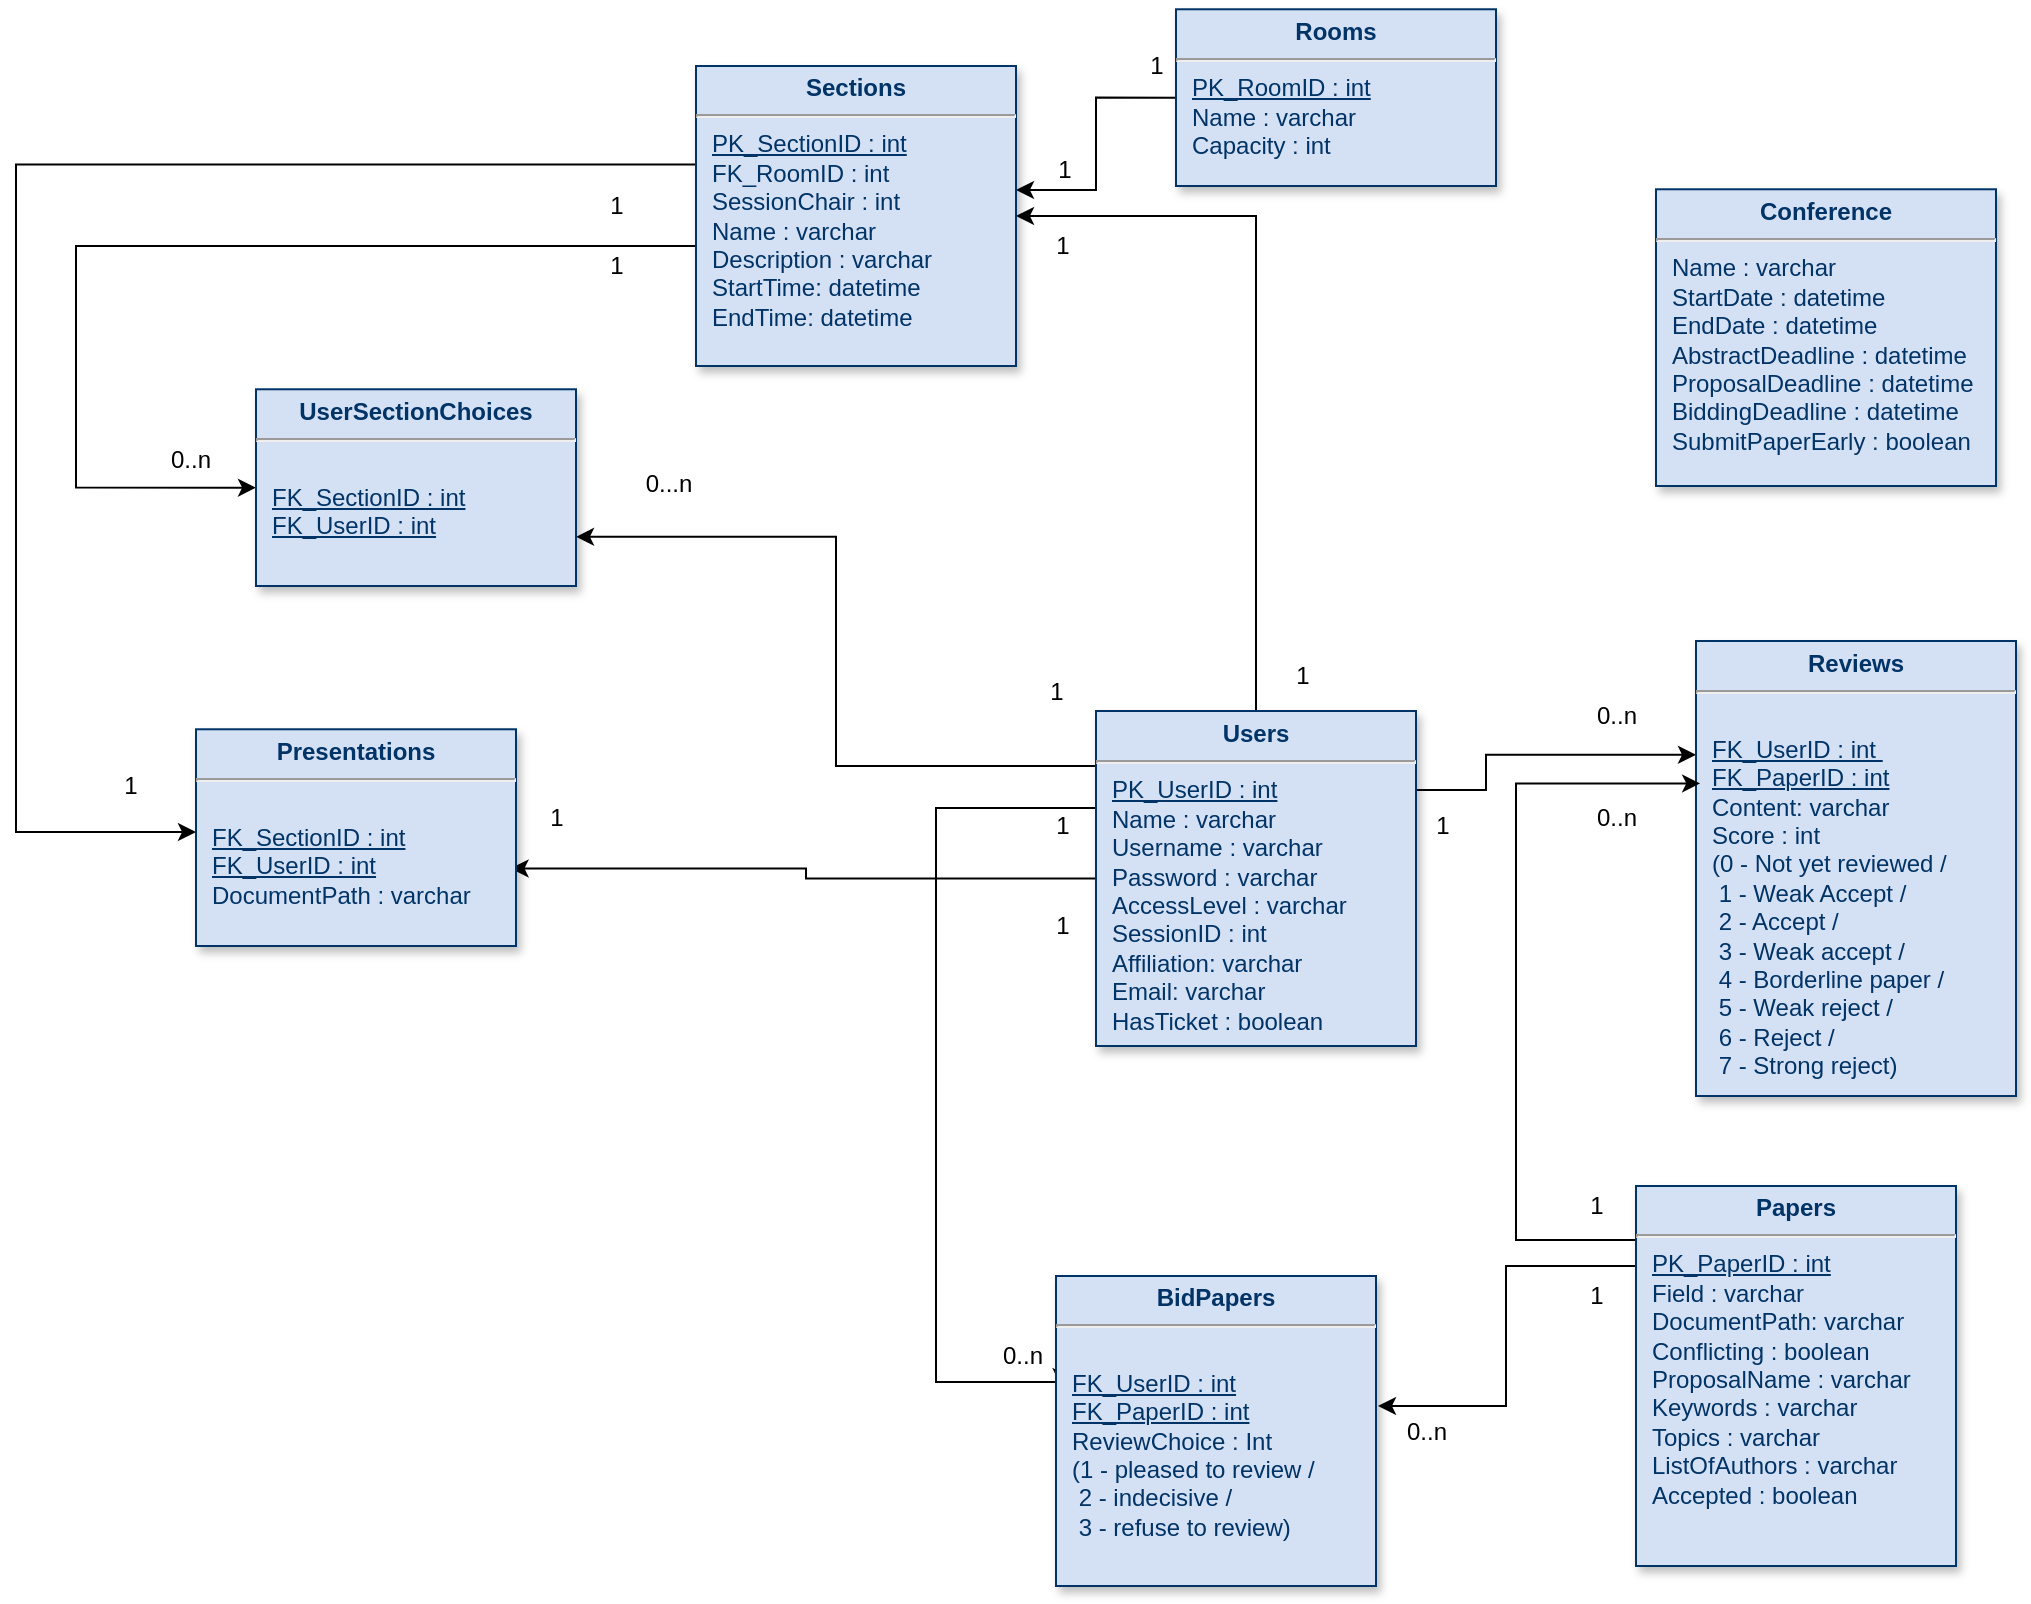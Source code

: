 <mxfile type="device" version="12.9.12"><diagram id="efa7a0a1-bf9b-a30e-e6df-94a7791c09e9" name="Page-1"><mxGraphModel grid="1" shadow="0" math="0" background="#ffffff" pageHeight="1169" pageWidth="826" pageScale="1" page="1" fold="1" arrows="1" connect="1" tooltips="1" guides="1" gridSize="10" dy="1697" dx="1750"><root><mxCell id="0"/><mxCell id="1" parent="0"/><mxCell id="bFKR2t3vFIx9Gp6ovZmO-128" parent="1" style="edgeStyle=orthogonalEdgeStyle;rounded=0;orthogonalLoop=1;jettySize=auto;html=1;exitX=0;exitY=0.5;exitDx=0;exitDy=0;" edge="1" target="25" source="19"><mxGeometry as="geometry" relative="1"><Array as="points"><mxPoint y="-4" x="310"/><mxPoint y="42" x="310"/></Array></mxGeometry></mxCell><mxCell id="bFKR2t3vFIx9Gp6ovZmO-130" value="1" parent="bFKR2t3vFIx9Gp6ovZmO-128" style="text;html=1;align=center;verticalAlign=middle;resizable=0;points=[];labelBackgroundColor=#ffffff;" vertex="1" connectable="0"><mxGeometry as="geometry" relative="1" y="12" x="0.837"><mxPoint as="offset" y="-22" x="13.47"/></mxGeometry></mxCell><mxCell id="19" value="&lt;p style=&quot;margin: 4px 0px 0px ; text-align: center&quot;&gt;&lt;strong&gt;Rooms&lt;/strong&gt;&lt;strong&gt;&lt;u&gt;&lt;/u&gt;&lt;br&gt;&lt;/strong&gt;&lt;/p&gt;&lt;hr&gt;&lt;p style=&quot;margin: 0px ; margin-left: 8px&quot;&gt;&lt;u&gt;PK_RoomID : int&lt;/u&gt;&lt;br&gt;Name : varchar&lt;/p&gt;&lt;p style=&quot;margin: 0px ; margin-left: 8px&quot;&gt;Capacity : int&lt;br&gt;&lt;/p&gt;" parent="1" style="verticalAlign=top;align=left;overflow=fill;fontSize=12;fontFamily=Helvetica;html=1;strokeColor=#003366;shadow=1;fillColor=#D4E1F5;fontColor=#003366" vertex="1"><mxGeometry as="geometry" y="-48.36" x="350" height="88.36" width="160"/></mxCell><mxCell id="bFKR2t3vFIx9Gp6ovZmO-131" parent="1" style="edgeStyle=orthogonalEdgeStyle;rounded=0;orthogonalLoop=1;jettySize=auto;html=1;exitX=0.003;exitY=0.386;exitDx=0;exitDy=0;entryX=0.016;entryY=0.356;entryDx=0;entryDy=0;exitPerimeter=0;entryPerimeter=0;" edge="1" target="24" source="20"><mxGeometry as="geometry" relative="1"><Array as="points"><mxPoint y="351" x="310"/><mxPoint y="351" x="230"/><mxPoint y="638" x="230"/><mxPoint y="638" x="293"/></Array></mxGeometry></mxCell><mxCell id="bFKR2t3vFIx9Gp6ovZmO-133" value="0..n&lt;br&gt;" parent="bFKR2t3vFIx9Gp6ovZmO-131" style="text;html=1;align=center;verticalAlign=middle;resizable=0;points=[];labelBackgroundColor=#ffffff;" vertex="1" connectable="0"><mxGeometry as="geometry" relative="1" y="11" x="0.838"><mxPoint as="offset" y="-2.44" x="14.14"/></mxGeometry></mxCell><mxCell id="bFKR2t3vFIx9Gp6ovZmO-144" parent="1" style="edgeStyle=orthogonalEdgeStyle;rounded=0;orthogonalLoop=1;jettySize=auto;html=1;exitX=1;exitY=0.25;exitDx=0;exitDy=0;entryX=0;entryY=0.25;entryDx=0;entryDy=0;" edge="1" target="23" source="20"><mxGeometry as="geometry" relative="1"><Array as="points"><mxPoint y="342" x="505"/><mxPoint y="324" x="505"/></Array></mxGeometry></mxCell><mxCell id="lDSdQAXQzQrofI7cIEJX-44" parent="1" style="edgeStyle=orthogonalEdgeStyle;rounded=0;orthogonalLoop=1;jettySize=auto;html=1;entryX=1;entryY=0.5;entryDx=0;entryDy=0;" edge="1" target="25" source="20"><mxGeometry as="geometry" relative="1"><Array as="points"><mxPoint y="55" x="390"/></Array></mxGeometry></mxCell><mxCell id="lDSdQAXQzQrofI7cIEJX-47" parent="1" style="edgeStyle=orthogonalEdgeStyle;rounded=0;orthogonalLoop=1;jettySize=auto;html=1;entryX=1;entryY=0.75;entryDx=0;entryDy=0;" edge="1" target="v1iMGTRgHMDSlt3mDZNH-35" source="20"><mxGeometry as="geometry" relative="1"><Array as="points"><mxPoint y="330" x="180"/><mxPoint y="215" x="180"/></Array></mxGeometry></mxCell><mxCell id="lDSdQAXQzQrofI7cIEJX-50" parent="1" style="edgeStyle=orthogonalEdgeStyle;rounded=0;orthogonalLoop=1;jettySize=auto;html=1;entryX=0.983;entryY=0.642;entryDx=0;entryDy=0;entryPerimeter=0;" edge="1" target="22" source="20"><mxGeometry as="geometry" relative="1"/></mxCell><mxCell id="20" value="&lt;p style=&quot;margin: 4px 0px 0px ; text-align: center&quot;&gt;&lt;strong&gt;Users&lt;/strong&gt;&lt;/p&gt;&lt;hr&gt;&lt;p style=&quot;margin: 0px ; margin-left: 8px&quot;&gt;&lt;u&gt;PK_UserID : int&lt;/u&gt;&lt;/p&gt;&lt;p style=&quot;margin: 0px ; margin-left: 8px&quot;&gt;Name : varchar&lt;/p&gt;&lt;p style=&quot;margin: 0px ; margin-left: 8px&quot;&gt;Username : varchar&lt;/p&gt;&lt;p style=&quot;margin: 0px ; margin-left: 8px&quot;&gt;Password : varchar&lt;/p&gt;&lt;p style=&quot;margin: 0px ; margin-left: 8px&quot;&gt;AccessLevel : varchar&lt;/p&gt;&lt;p style=&quot;margin: 0px ; margin-left: 8px&quot;&gt;SessionID : int&lt;/p&gt;&lt;p style=&quot;margin: 0px ; margin-left: 8px&quot;&gt;Affiliation: varchar&lt;/p&gt;&lt;p style=&quot;margin: 0px ; margin-left: 8px&quot;&gt;Email: varchar&lt;/p&gt;&lt;p style=&quot;margin: 0px ; margin-left: 8px&quot;&gt;HasTicket : boolean&lt;/p&gt;&lt;p style=&quot;margin: 0px ; margin-left: 8px&quot;&gt;&lt;br&gt;&lt;/p&gt;&lt;p style=&quot;margin: 0px ; margin-left: 8px&quot;&gt;&lt;br&gt;&lt;/p&gt;" parent="1" style="verticalAlign=top;align=left;overflow=fill;fontSize=12;fontFamily=Helvetica;html=1;strokeColor=#003366;shadow=1;fillColor=#D4E1F5;fontColor=#003366" vertex="1"><mxGeometry as="geometry" y="302.5" x="310" height="167.5" width="160"/></mxCell><mxCell id="22" value="&lt;p style=&quot;margin: 4px 0px 0px ; text-align: center&quot;&gt;&lt;strong&gt;Presentations&lt;/strong&gt;&lt;strong&gt;&lt;u&gt;&lt;/u&gt;&lt;br&gt;&lt;/strong&gt;&lt;/p&gt;&lt;hr&gt;&lt;p style=&quot;margin: 0px ; margin-left: 8px&quot;&gt;&lt;u&gt;&lt;/u&gt;&lt;br&gt;&lt;/p&gt;&lt;p style=&quot;margin: 0px ; margin-left: 8px&quot;&gt;&lt;u&gt;FK_SectionID : int&lt;/u&gt;&lt;/p&gt;&lt;p style=&quot;margin: 0px ; margin-left: 8px&quot;&gt;&lt;u&gt;FK_UserID : int&lt;/u&gt;&lt;/p&gt;&lt;p style=&quot;margin: 0px ; margin-left: 8px&quot;&gt;DocumentPath : varchar&lt;/p&gt;&lt;p style=&quot;margin: 0px ; margin-left: 8px&quot;&gt;&lt;br&gt;&lt;/p&gt;" parent="1" style="verticalAlign=top;align=left;overflow=fill;fontSize=12;fontFamily=Helvetica;html=1;strokeColor=#003366;shadow=1;fillColor=#D4E1F5;fontColor=#003366" vertex="1"><mxGeometry as="geometry" y="311.64" x="-140" height="108.36" width="160"/></mxCell><mxCell id="23" value="&lt;p style=&quot;margin: 4px 0px 0px ; text-align: center&quot;&gt;&lt;strong&gt;Reviews&lt;/strong&gt;&lt;strong&gt;&lt;u&gt;&lt;/u&gt;&lt;br&gt;&lt;/strong&gt;&lt;/p&gt;&lt;hr&gt;&lt;p style=&quot;margin: 0px ; margin-left: 8px&quot;&gt;&lt;br&gt;&lt;/p&gt;&lt;p style=&quot;margin: 0px ; margin-left: 8px&quot;&gt;&lt;u&gt;FK_UserID : int&amp;nbsp;&lt;/u&gt;&lt;/p&gt;&lt;p style=&quot;margin: 0px ; margin-left: 8px&quot;&gt;&lt;u&gt;FK_PaperID : int&lt;/u&gt;&lt;/p&gt;&lt;p style=&quot;margin: 0px ; margin-left: 8px&quot;&gt;Content: varchar&lt;/p&gt;&lt;p style=&quot;margin: 0px ; margin-left: 8px&quot;&gt;Score : int&lt;/p&gt;&lt;p style=&quot;margin: 0px 0px 0px 8px ; text-align: left ; text-transform: none ; text-indent: 0px ; letter-spacing: normal ; font-family: &amp;#34;helvetica&amp;#34; ; font-size: 12px ; font-style: normal ; font-variant: normal ; font-weight: 400 ; text-decoration: none ; word-spacing: 0px&quot;&gt;(0 - Not yet reviewed /&lt;/p&gt;&lt;p style=&quot;margin: 0px 0px 0px 8px ; text-align: left ; text-transform: none ; text-indent: 0px ; letter-spacing: normal ; font-family: &amp;#34;helvetica&amp;#34; ; font-size: 12px ; font-style: normal ; font-variant: normal ; font-weight: 400 ; text-decoration: none ; word-spacing: 0px&quot;&gt;&amp;nbsp;1 - Weak Accept /&lt;/p&gt;&lt;p style=&quot;margin: 0px 0px 0px 8px ; text-align: left ; text-transform: none ; text-indent: 0px ; letter-spacing: normal ; font-family: &amp;#34;helvetica&amp;#34; ; font-size: 12px ; font-style: normal ; font-variant: normal ; font-weight: 400 ; text-decoration: none ; word-spacing: 0px&quot;&gt;&amp;nbsp;2 - Accept /&lt;/p&gt;&lt;p style=&quot;margin: 0px 0px 0px 8px ; text-align: left ; text-transform: none ; text-indent: 0px ; letter-spacing: normal ; font-family: &amp;#34;helvetica&amp;#34; ; font-size: 12px ; font-style: normal ; font-variant: normal ; font-weight: 400 ; text-decoration: none ; word-spacing: 0px&quot;&gt;&amp;nbsp;3 - Weak accept /&lt;/p&gt;&lt;p style=&quot;margin: 0px 0px 0px 8px ; text-align: left ; text-transform: none ; text-indent: 0px ; letter-spacing: normal ; font-family: &amp;#34;helvetica&amp;#34; ; font-size: 12px ; font-style: normal ; font-variant: normal ; font-weight: 400 ; text-decoration: none ; word-spacing: 0px&quot;&gt;&amp;nbsp;4 - Borderline paper /&lt;/p&gt;&lt;p style=&quot;margin: 0px 0px 0px 8px ; text-align: left ; text-transform: none ; text-indent: 0px ; letter-spacing: normal ; font-family: &amp;#34;helvetica&amp;#34; ; font-size: 12px ; font-style: normal ; font-variant: normal ; font-weight: 400 ; text-decoration: none ; word-spacing: 0px&quot;&gt;&amp;nbsp;5 - Weak reject /&lt;/p&gt;&lt;p style=&quot;margin: 0px 0px 0px 8px ; text-align: left ; text-transform: none ; text-indent: 0px ; letter-spacing: normal ; font-family: &amp;#34;helvetica&amp;#34; ; font-size: 12px ; font-style: normal ; font-variant: normal ; font-weight: 400 ; text-decoration: none ; word-spacing: 0px&quot;&gt;&amp;nbsp;6 - Reject /&lt;/p&gt;&lt;p style=&quot;margin: 0px 0px 0px 8px ; text-align: left ; text-transform: none ; text-indent: 0px ; letter-spacing: normal ; font-family: &amp;#34;helvetica&amp;#34; ; font-size: 12px ; font-style: normal ; font-variant: normal ; font-weight: 400 ; text-decoration: none ; word-spacing: 0px&quot;&gt;&amp;nbsp;7 - Strong reject)&lt;/p&gt;&lt;p style=&quot;margin: 0px ; margin-left: 8px&quot;&gt;&lt;b&gt;&lt;/b&gt;&lt;i&gt;&lt;/i&gt;&lt;u&gt;&lt;/u&gt;&lt;sub&gt;&lt;/sub&gt;&lt;sup&gt;&lt;/sup&gt;&lt;strike&gt;&lt;/strike&gt;&lt;br&gt;&lt;/p&gt;" parent="1" style="verticalAlign=top;align=left;overflow=fill;fontSize=12;fontFamily=Helvetica;html=1;strokeColor=#003366;shadow=1;fillColor=#D4E1F5;fontColor=#003366" vertex="1"><mxGeometry as="geometry" y="267.5" x="610" height="227.5" width="160"/></mxCell><mxCell id="24" value="&lt;p style=&quot;margin: 4px 0px 0px ; text-align: center&quot;&gt;&lt;strong&gt;BidPapers&lt;/strong&gt;&lt;strong&gt;&lt;u&gt;&lt;/u&gt;&lt;br&gt;&lt;/strong&gt;&lt;/p&gt;&lt;hr&gt;&lt;p style=&quot;margin: 0px ; margin-left: 8px&quot;&gt;&lt;br&gt;&lt;/p&gt;&lt;p style=&quot;margin: 0px ; margin-left: 8px&quot;&gt;&lt;u&gt;FK_UserID : int&lt;/u&gt;&lt;/p&gt;&lt;p style=&quot;margin: 0px ; margin-left: 8px&quot;&gt;&lt;u&gt;FK_PaperID : int&lt;/u&gt;&lt;/p&gt;&lt;p style=&quot;margin: 0px ; margin-left: 8px&quot;&gt;ReviewChoice : Int&amp;nbsp;&lt;/p&gt;&lt;p style=&quot;margin: 0px ; margin-left: 8px&quot;&gt;(1 - pleased to review /&lt;/p&gt;&lt;p style=&quot;margin: 0px ; margin-left: 8px&quot;&gt;&amp;nbsp;2 - indecisive /&lt;/p&gt;&lt;p style=&quot;margin: 0px ; margin-left: 8px&quot;&gt;&amp;nbsp;3 - refuse to review)&lt;br&gt;&lt;/p&gt;" parent="1" style="verticalAlign=top;align=left;overflow=fill;fontSize=12;fontFamily=Helvetica;html=1;strokeColor=#003366;shadow=1;fillColor=#D4E1F5;fontColor=#003366" vertex="1"><mxGeometry as="geometry" y="585" x="290" height="155" width="160"/></mxCell><mxCell id="bFKR2t3vFIx9Gp6ovZmO-147" parent="1" style="edgeStyle=orthogonalEdgeStyle;rounded=0;orthogonalLoop=1;jettySize=auto;html=1;exitX=0.019;exitY=0.328;exitDx=0;exitDy=0;exitPerimeter=0;" edge="1" source="25"><mxGeometry as="geometry" relative="1"><Array as="points"><mxPoint y="29" x="-230"/><mxPoint y="363" x="-230"/></Array><mxPoint as="sourcePoint" y="80" x="20"/><mxPoint as="targetPoint" y="363" x="-140"/></mxGeometry></mxCell><mxCell id="v1iMGTRgHMDSlt3mDZNH-42" parent="1" style="edgeStyle=orthogonalEdgeStyle;rounded=0;orthogonalLoop=1;jettySize=auto;html=1;entryX=0;entryY=0.5;entryDx=0;entryDy=0;" edge="1" target="v1iMGTRgHMDSlt3mDZNH-35" source="25"><mxGeometry as="geometry" relative="1"><Array as="points"><mxPoint y="70" x="-200"/><mxPoint y="191" x="-200"/></Array></mxGeometry></mxCell><mxCell id="25" value="&lt;p style=&quot;margin: 4px 0px 0px ; text-align: center&quot;&gt;&lt;strong&gt;Sections&lt;/strong&gt;&lt;strong&gt;&lt;u&gt;&lt;/u&gt;&lt;br&gt;&lt;/strong&gt;&lt;/p&gt;&lt;hr&gt;&lt;p style=&quot;margin: 0px ; margin-left: 8px&quot;&gt;&lt;u&gt;PK_SectionID : int&lt;/u&gt;&lt;/p&gt;&lt;p style=&quot;margin: 0px ; margin-left: 8px&quot;&gt;FK_RoomID : int&lt;/p&gt;&lt;p style=&quot;margin: 0px ; margin-left: 8px&quot;&gt;SessionChair : int&lt;/p&gt;&lt;p style=&quot;margin: 0px ; margin-left: 8px&quot;&gt;Name : varchar&lt;/p&gt;&lt;p style=&quot;margin: 0px ; margin-left: 8px&quot;&gt;Description : varchar&lt;/p&gt;&lt;p style=&quot;margin: 0px ; margin-left: 8px&quot;&gt;StartTime: datetime&lt;/p&gt;&lt;p style=&quot;margin: 0px ; margin-left: 8px&quot;&gt;EndTime: datetime&lt;/p&gt;&lt;p style=&quot;margin: 0px ; margin-left: 8px&quot;&gt;&lt;br&gt;&lt;/p&gt;&lt;p style=&quot;margin: 0px ; margin-left: 8px&quot;&gt;&lt;br&gt;&lt;/p&gt;&lt;p style=&quot;margin: 0px ; margin-left: 8px&quot;&gt;&lt;br&gt;&lt;/p&gt;" parent="1" style="verticalAlign=top;align=left;overflow=fill;fontSize=12;fontFamily=Helvetica;html=1;strokeColor=#003366;shadow=1;fillColor=#D4E1F5;fontColor=#003366" vertex="1"><mxGeometry as="geometry" y="-20" x="110" height="150" width="160"/></mxCell><mxCell id="bFKR2t3vFIx9Gp6ovZmO-136" parent="1" style="edgeStyle=orthogonalEdgeStyle;rounded=0;orthogonalLoop=1;jettySize=auto;html=1;exitX=0;exitY=0.25;exitDx=0;exitDy=0;" edge="1" source="29"><mxGeometry as="geometry" relative="1"><Array as="points"><mxPoint y="580" x="580"/><mxPoint y="580" x="515"/><mxPoint y="650" x="515"/></Array><mxPoint as="targetPoint" y="650" x="451"/></mxGeometry></mxCell><mxCell id="bFKR2t3vFIx9Gp6ovZmO-138" value="0..n&lt;br&gt;" parent="bFKR2t3vFIx9Gp6ovZmO-136" style="text;html=1;align=center;verticalAlign=middle;resizable=0;points=[];labelBackgroundColor=#ffffff;" vertex="1" connectable="0"><mxGeometry as="geometry" relative="1" y="11" x="0.905"><mxPoint as="offset" y="1.38" x="13.89"/></mxGeometry></mxCell><mxCell id="bFKR2t3vFIx9Gp6ovZmO-145" parent="1" style="edgeStyle=orthogonalEdgeStyle;rounded=0;orthogonalLoop=1;jettySize=auto;html=1;exitX=0;exitY=0.25;exitDx=0;exitDy=0;entryX=0.013;entryY=0.313;entryDx=0;entryDy=0;entryPerimeter=0;" edge="1" target="23" source="29"><mxGeometry as="geometry" relative="1"><Array as="points"><mxPoint y="567" x="580"/><mxPoint y="567" x="520"/><mxPoint y="339" x="520"/></Array><mxPoint as="targetPoint" y="366" x="579"/></mxGeometry></mxCell><mxCell id="29" value="&lt;p style=&quot;margin: 4px 0px 0px ; text-align: center&quot;&gt;&lt;strong&gt;Papers&lt;/strong&gt;&lt;strong&gt;&lt;u&gt;&lt;/u&gt;&lt;br&gt;&lt;/strong&gt;&lt;/p&gt;&lt;hr&gt;&lt;p style=&quot;margin: 0px ; margin-left: 8px&quot;&gt;&lt;u&gt;PK_PaperID : int&lt;/u&gt;&lt;br&gt;&lt;/p&gt;&lt;p style=&quot;margin: 0px ; margin-left: 8px&quot;&gt;Field : varchar&lt;/p&gt;&lt;p style=&quot;margin: 0px ; margin-left: 8px&quot;&gt;DocumentPath: varchar&lt;br&gt;&lt;/p&gt;&lt;p style=&quot;margin: 0px ; margin-left: 8px&quot;&gt;Conflicting : boolean&lt;/p&gt;&lt;p style=&quot;margin: 0px ; margin-left: 8px&quot;&gt;ProposalName : varchar&lt;/p&gt;&lt;p style=&quot;margin: 0px ; margin-left: 8px&quot;&gt;Keywords : varchar&lt;/p&gt;&lt;p style=&quot;margin: 0px ; margin-left: 8px&quot;&gt;Topics : varchar&lt;/p&gt;&lt;p style=&quot;margin: 0px ; margin-left: 8px&quot;&gt;ListOfAuthors : varchar&lt;br&gt;&lt;/p&gt;&lt;p style=&quot;margin: 0px ; margin-left: 8px&quot;&gt;Accepted : boolean&lt;/p&gt;&lt;p style=&quot;margin: 0px ; margin-left: 8px&quot;&gt;&lt;br&gt;&lt;/p&gt;" parent="1" style="verticalAlign=top;align=left;overflow=fill;fontSize=12;fontFamily=Helvetica;html=1;strokeColor=#003366;shadow=1;fillColor=#D4E1F5;fontColor=#003366" vertex="1"><mxGeometry as="geometry" y="540" x="580" height="190" width="160"/></mxCell><mxCell id="bFKR2t3vFIx9Gp6ovZmO-129" value="1&lt;br&gt;" parent="1" style="text;html=1;align=center;verticalAlign=middle;resizable=0;points=[];autosize=1;" vertex="1"><mxGeometry as="geometry" y="-30" x="330" height="20" width="20"/></mxCell><mxCell id="bFKR2t3vFIx9Gp6ovZmO-132" value="1" parent="1" style="text;html=1;align=center;verticalAlign=middle;resizable=0;points=[];autosize=1;" vertex="1"><mxGeometry as="geometry" y="350" x="283" height="20" width="20"/></mxCell><mxCell id="bFKR2t3vFIx9Gp6ovZmO-137" value="1&lt;br&gt;" parent="1" style="text;html=1;align=center;verticalAlign=middle;resizable=0;points=[];autosize=1;" vertex="1"><mxGeometry as="geometry" y="540" x="550" height="20" width="20"/></mxCell><mxCell id="bFKR2t3vFIx9Gp6ovZmO-140" value="0..n&lt;br&gt;" parent="1" style="text;html=1;align=center;verticalAlign=middle;resizable=0;points=[];autosize=1;" vertex="1"><mxGeometry as="geometry" y="295" x="550" height="20" width="40"/></mxCell><mxCell id="bFKR2t3vFIx9Gp6ovZmO-141" value="1&lt;br&gt;" parent="1" style="text;html=1;align=center;verticalAlign=middle;resizable=0;points=[];autosize=1;" vertex="1"><mxGeometry as="geometry" y="350" x="473" height="20" width="20"/></mxCell><mxCell id="bFKR2t3vFIx9Gp6ovZmO-146" value="0..n&lt;br&gt;" parent="1" style="text;html=1;align=center;verticalAlign=middle;resizable=0;points=[];autosize=1;" vertex="1"><mxGeometry as="geometry" y="346.25" x="550" height="20" width="40"/></mxCell><mxCell id="bFKR2t3vFIx9Gp6ovZmO-149" value="1" parent="1" style="text;html=1;align=center;verticalAlign=middle;resizable=0;points=[];autosize=1;" vertex="1"><mxGeometry as="geometry" y="40" x="60" height="20" width="20"/></mxCell><mxCell id="bFKR2t3vFIx9Gp6ovZmO-150" value="1" parent="1" style="text;html=1;align=center;verticalAlign=middle;resizable=0;points=[];autosize=1;" vertex="1"><mxGeometry as="geometry" y="330" x="-183" height="20" width="20"/></mxCell><mxCell id="bFKR2t3vFIx9Gp6ovZmO-163" value="1&lt;br&gt;" parent="1" style="text;html=1;align=center;verticalAlign=middle;resizable=0;points=[];autosize=1;" vertex="1"><mxGeometry as="geometry" y="585" x="550" height="20" width="20"/></mxCell><mxCell id="v1iMGTRgHMDSlt3mDZNH-35" value="&lt;p style=&quot;margin: 4px 0px 0px ; text-align: center&quot;&gt;&lt;b&gt;UserSectionChoices&lt;/b&gt;&lt;/p&gt;&lt;hr&gt;&lt;p style=&quot;margin: 0px ; margin-left: 8px&quot;&gt;&lt;u&gt;&lt;/u&gt;&lt;br&gt;&lt;/p&gt;&lt;p style=&quot;margin: 0px ; margin-left: 8px&quot;&gt;&lt;u&gt;FK_SectionID : int&lt;/u&gt;&lt;/p&gt;&lt;p style=&quot;margin: 0px ; margin-left: 8px&quot;&gt;&lt;u&gt;FK_UserID : int&lt;/u&gt;&lt;/p&gt;" parent="1" style="verticalAlign=top;align=left;overflow=fill;fontSize=12;fontFamily=Helvetica;html=1;strokeColor=#003366;shadow=1;fillColor=#D4E1F5;fontColor=#003366" vertex="1"><mxGeometry as="geometry" y="141.64" x="-110" height="98.36" width="160"/></mxCell><mxCell id="v1iMGTRgHMDSlt3mDZNH-43" value="1" parent="1" style="text;html=1;align=center;verticalAlign=middle;resizable=0;points=[];autosize=1;" vertex="1"><mxGeometry as="geometry" y="70" x="60" height="20" width="20"/></mxCell><mxCell id="v1iMGTRgHMDSlt3mDZNH-44" value="0..n" parent="1" style="text;html=1;align=center;verticalAlign=middle;resizable=0;points=[];autosize=1;" vertex="1"><mxGeometry as="geometry" y="167" x="-163" height="20" width="40"/></mxCell><mxCell id="lDSdQAXQzQrofI7cIEJX-45" value="1" parent="1" style="text;html=1;align=center;verticalAlign=middle;resizable=0;points=[];autosize=1;" vertex="1"><mxGeometry as="geometry" y="275" x="403" height="20" width="20"/></mxCell><mxCell id="lDSdQAXQzQrofI7cIEJX-46" value="1&lt;br&gt;" parent="1" style="text;html=1;align=center;verticalAlign=middle;resizable=0;points=[];autosize=1;" vertex="1"><mxGeometry as="geometry" y="60" x="283" height="20" width="20"/></mxCell><mxCell id="lDSdQAXQzQrofI7cIEJX-48" value="1&lt;br&gt;" parent="1" style="text;html=1;align=center;verticalAlign=middle;resizable=0;points=[];autosize=1;" vertex="1"><mxGeometry as="geometry" y="282.5" x="280" height="20" width="20"/></mxCell><mxCell id="lDSdQAXQzQrofI7cIEJX-49" value="0...n" parent="1" style="text;html=1;align=center;verticalAlign=middle;resizable=0;points=[];autosize=1;" vertex="1"><mxGeometry as="geometry" y="179" x="76" height="20" width="40"/></mxCell><mxCell id="lDSdQAXQzQrofI7cIEJX-51" value="1&lt;br&gt;" parent="1" style="text;html=1;align=center;verticalAlign=middle;resizable=0;points=[];autosize=1;" vertex="1"><mxGeometry as="geometry" y="400" x="283" height="20" width="20"/></mxCell><mxCell id="lDSdQAXQzQrofI7cIEJX-52" value="1" parent="1" style="text;html=1;align=center;verticalAlign=middle;resizable=0;points=[];autosize=1;" vertex="1"><mxGeometry as="geometry" y="346.25" x="30" height="20" width="20"/></mxCell><mxCell id="JXBXIAUZuZ4tsZVlKWa0-35" value="&lt;p style=&quot;margin: 4px 0px 0px ; text-align: center&quot;&gt;&lt;b&gt;Conference&lt;/b&gt;&lt;/p&gt;&lt;hr&gt;&lt;p style=&quot;margin: 0px ; margin-left: 8px&quot;&gt;Name : varchar&lt;/p&gt;&lt;p style=&quot;margin: 0px ; margin-left: 8px&quot;&gt;StartDate : datetime&lt;/p&gt;&lt;p style=&quot;margin: 0px ; margin-left: 8px&quot;&gt;EndDate : datetime&lt;/p&gt;&lt;p style=&quot;margin: 0px ; margin-left: 8px&quot;&gt;AbstractDeadline : datetime&lt;/p&gt;&lt;p style=&quot;margin: 0px ; margin-left: 8px&quot;&gt;ProposalDeadline : datetime&lt;/p&gt;&lt;p style=&quot;margin: 0px ; margin-left: 8px&quot;&gt;BiddingDeadline : datetime&lt;/p&gt;&lt;p style=&quot;margin: 0px ; margin-left: 8px&quot;&gt;SubmitPaperEarly : boolean&lt;/p&gt;&lt;p style=&quot;margin: 0px ; margin-left: 8px&quot;&gt;&lt;br&gt;&lt;/p&gt;&lt;p style=&quot;margin: 0px ; margin-left: 8px&quot;&gt;&lt;br&gt;&lt;/p&gt;" parent="1" style="verticalAlign=top;align=left;overflow=fill;fontSize=12;fontFamily=Helvetica;html=1;strokeColor=#003366;shadow=1;fillColor=#D4E1F5;fontColor=#003366" vertex="1"><mxGeometry as="geometry" y="41.64" x="590" height="148.36" width="170"/></mxCell></root></mxGraphModel></diagram></mxfile>